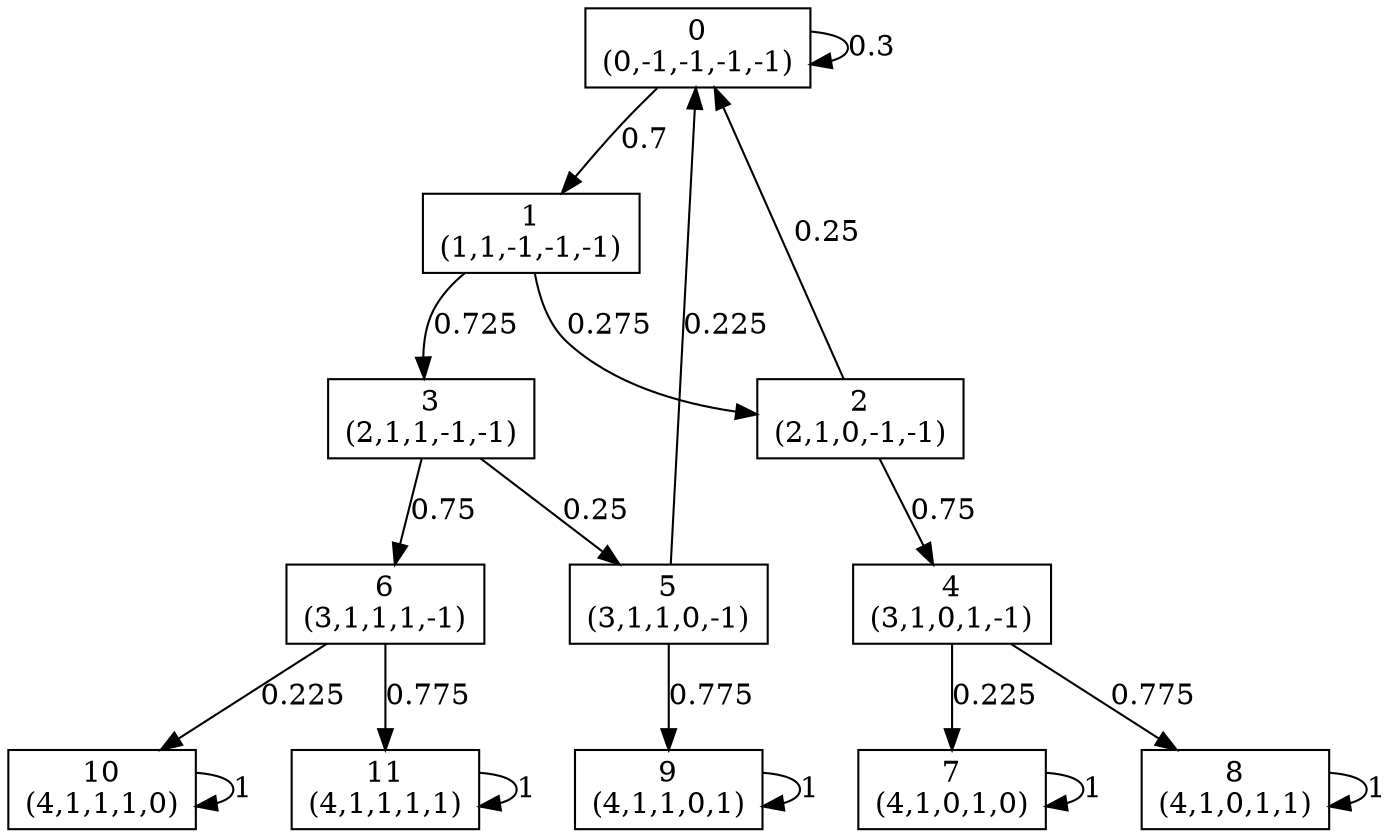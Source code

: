 digraph P {
node [shape=box];
0 -> 0 [ label="0.3" ];
0 -> 1 [ label="0.7" ];
1 -> 2 [ label="0.275" ];
1 -> 3 [ label="0.725" ];
2 -> 0 [ label="0.25" ];
2 -> 4 [ label="0.75" ];
3 -> 5 [ label="0.25" ];
3 -> 6 [ label="0.75" ];
4 -> 7 [ label="0.225" ];
4 -> 8 [ label="0.775" ];
5 -> 0 [ label="0.225" ];
5 -> 9 [ label="0.775" ];
6 -> 10 [ label="0.225" ];
6 -> 11 [ label="0.775" ];
7 -> 7 [ label="1" ];
8 -> 8 [ label="1" ];
9 -> 9 [ label="1" ];
10 -> 10 [ label="1" ];
11 -> 11 [ label="1" ];
0 [label="0\n(0,-1,-1,-1,-1)"];
1 [label="1\n(1,1,-1,-1,-1)"];
2 [label="2\n(2,1,0,-1,-1)"];
3 [label="3\n(2,1,1,-1,-1)"];
4 [label="4\n(3,1,0,1,-1)"];
5 [label="5\n(3,1,1,0,-1)"];
6 [label="6\n(3,1,1,1,-1)"];
7 [label="7\n(4,1,0,1,0)"];
8 [label="8\n(4,1,0,1,1)"];
9 [label="9\n(4,1,1,0,1)"];
10 [label="10\n(4,1,1,1,0)"];
11 [label="11\n(4,1,1,1,1)"];
}
